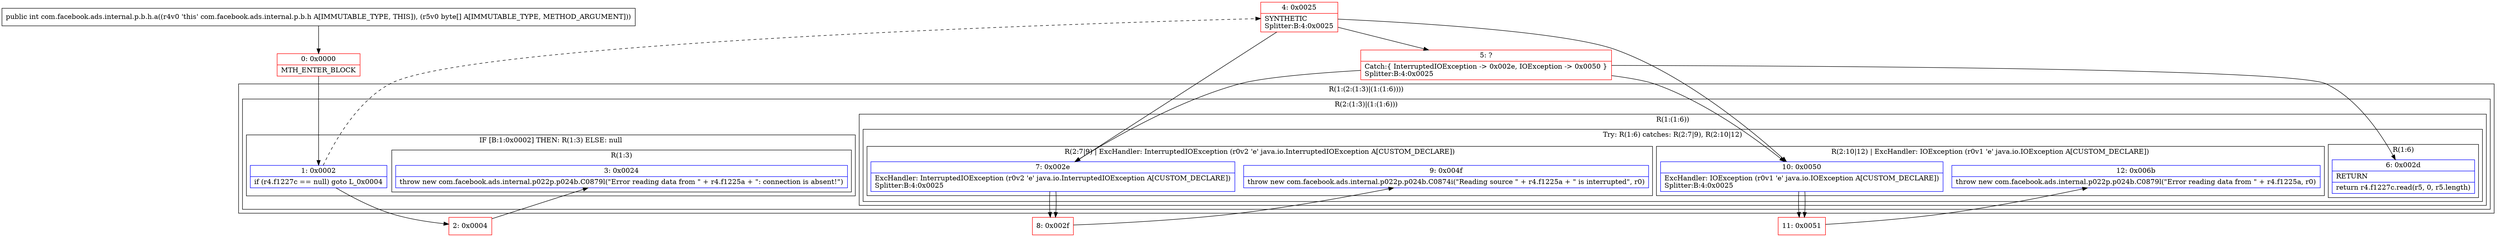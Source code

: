 digraph "CFG forcom.facebook.ads.internal.p.b.h.a([B)I" {
subgraph cluster_Region_629828583 {
label = "R(1:(2:(1:3)|(1:(1:6))))";
node [shape=record,color=blue];
subgraph cluster_Region_1982351201 {
label = "R(2:(1:3)|(1:(1:6)))";
node [shape=record,color=blue];
subgraph cluster_IfRegion_1606536014 {
label = "IF [B:1:0x0002] THEN: R(1:3) ELSE: null";
node [shape=record,color=blue];
Node_1 [shape=record,label="{1\:\ 0x0002|if (r4.f1227c == null) goto L_0x0004\l}"];
subgraph cluster_Region_84119813 {
label = "R(1:3)";
node [shape=record,color=blue];
Node_3 [shape=record,label="{3\:\ 0x0024|throw new com.facebook.ads.internal.p022p.p024b.C0879l(\"Error reading data from \" + r4.f1225a + \": connection is absent!\")\l}"];
}
}
subgraph cluster_Region_1939871505 {
label = "R(1:(1:6))";
node [shape=record,color=blue];
subgraph cluster_TryCatchRegion_1200047435 {
label = "Try: R(1:6) catches: R(2:7|9), R(2:10|12)";
node [shape=record,color=blue];
subgraph cluster_Region_374173006 {
label = "R(1:6)";
node [shape=record,color=blue];
Node_6 [shape=record,label="{6\:\ 0x002d|RETURN\l|return r4.f1227c.read(r5, 0, r5.length)\l}"];
}
subgraph cluster_Region_266296635 {
label = "R(2:7|9) | ExcHandler: InterruptedIOException (r0v2 'e' java.io.InterruptedIOException A[CUSTOM_DECLARE])\l";
node [shape=record,color=blue];
Node_7 [shape=record,label="{7\:\ 0x002e|ExcHandler: InterruptedIOException (r0v2 'e' java.io.InterruptedIOException A[CUSTOM_DECLARE])\lSplitter:B:4:0x0025\l}"];
Node_9 [shape=record,label="{9\:\ 0x004f|throw new com.facebook.ads.internal.p022p.p024b.C0874i(\"Reading source \" + r4.f1225a + \" is interrupted\", r0)\l}"];
}
subgraph cluster_Region_2092227406 {
label = "R(2:10|12) | ExcHandler: IOException (r0v1 'e' java.io.IOException A[CUSTOM_DECLARE])\l";
node [shape=record,color=blue];
Node_10 [shape=record,label="{10\:\ 0x0050|ExcHandler: IOException (r0v1 'e' java.io.IOException A[CUSTOM_DECLARE])\lSplitter:B:4:0x0025\l}"];
Node_12 [shape=record,label="{12\:\ 0x006b|throw new com.facebook.ads.internal.p022p.p024b.C0879l(\"Error reading data from \" + r4.f1225a, r0)\l}"];
}
}
}
}
}
subgraph cluster_Region_266296635 {
label = "R(2:7|9) | ExcHandler: InterruptedIOException (r0v2 'e' java.io.InterruptedIOException A[CUSTOM_DECLARE])\l";
node [shape=record,color=blue];
Node_7 [shape=record,label="{7\:\ 0x002e|ExcHandler: InterruptedIOException (r0v2 'e' java.io.InterruptedIOException A[CUSTOM_DECLARE])\lSplitter:B:4:0x0025\l}"];
Node_9 [shape=record,label="{9\:\ 0x004f|throw new com.facebook.ads.internal.p022p.p024b.C0874i(\"Reading source \" + r4.f1225a + \" is interrupted\", r0)\l}"];
}
subgraph cluster_Region_2092227406 {
label = "R(2:10|12) | ExcHandler: IOException (r0v1 'e' java.io.IOException A[CUSTOM_DECLARE])\l";
node [shape=record,color=blue];
Node_10 [shape=record,label="{10\:\ 0x0050|ExcHandler: IOException (r0v1 'e' java.io.IOException A[CUSTOM_DECLARE])\lSplitter:B:4:0x0025\l}"];
Node_12 [shape=record,label="{12\:\ 0x006b|throw new com.facebook.ads.internal.p022p.p024b.C0879l(\"Error reading data from \" + r4.f1225a, r0)\l}"];
}
Node_0 [shape=record,color=red,label="{0\:\ 0x0000|MTH_ENTER_BLOCK\l}"];
Node_2 [shape=record,color=red,label="{2\:\ 0x0004}"];
Node_4 [shape=record,color=red,label="{4\:\ 0x0025|SYNTHETIC\lSplitter:B:4:0x0025\l}"];
Node_5 [shape=record,color=red,label="{5\:\ ?|Catch:\{ InterruptedIOException \-\> 0x002e, IOException \-\> 0x0050 \}\lSplitter:B:4:0x0025\l}"];
Node_8 [shape=record,color=red,label="{8\:\ 0x002f}"];
Node_11 [shape=record,color=red,label="{11\:\ 0x0051}"];
MethodNode[shape=record,label="{public int com.facebook.ads.internal.p.b.h.a((r4v0 'this' com.facebook.ads.internal.p.b.h A[IMMUTABLE_TYPE, THIS]), (r5v0 byte[] A[IMMUTABLE_TYPE, METHOD_ARGUMENT])) }"];
MethodNode -> Node_0;
Node_1 -> Node_2;
Node_1 -> Node_4[style=dashed];
Node_7 -> Node_8;
Node_10 -> Node_11;
Node_7 -> Node_8;
Node_10 -> Node_11;
Node_0 -> Node_1;
Node_2 -> Node_3;
Node_4 -> Node_5;
Node_4 -> Node_7;
Node_4 -> Node_10;
Node_5 -> Node_7;
Node_5 -> Node_10;
Node_5 -> Node_6;
Node_8 -> Node_9;
Node_11 -> Node_12;
}

